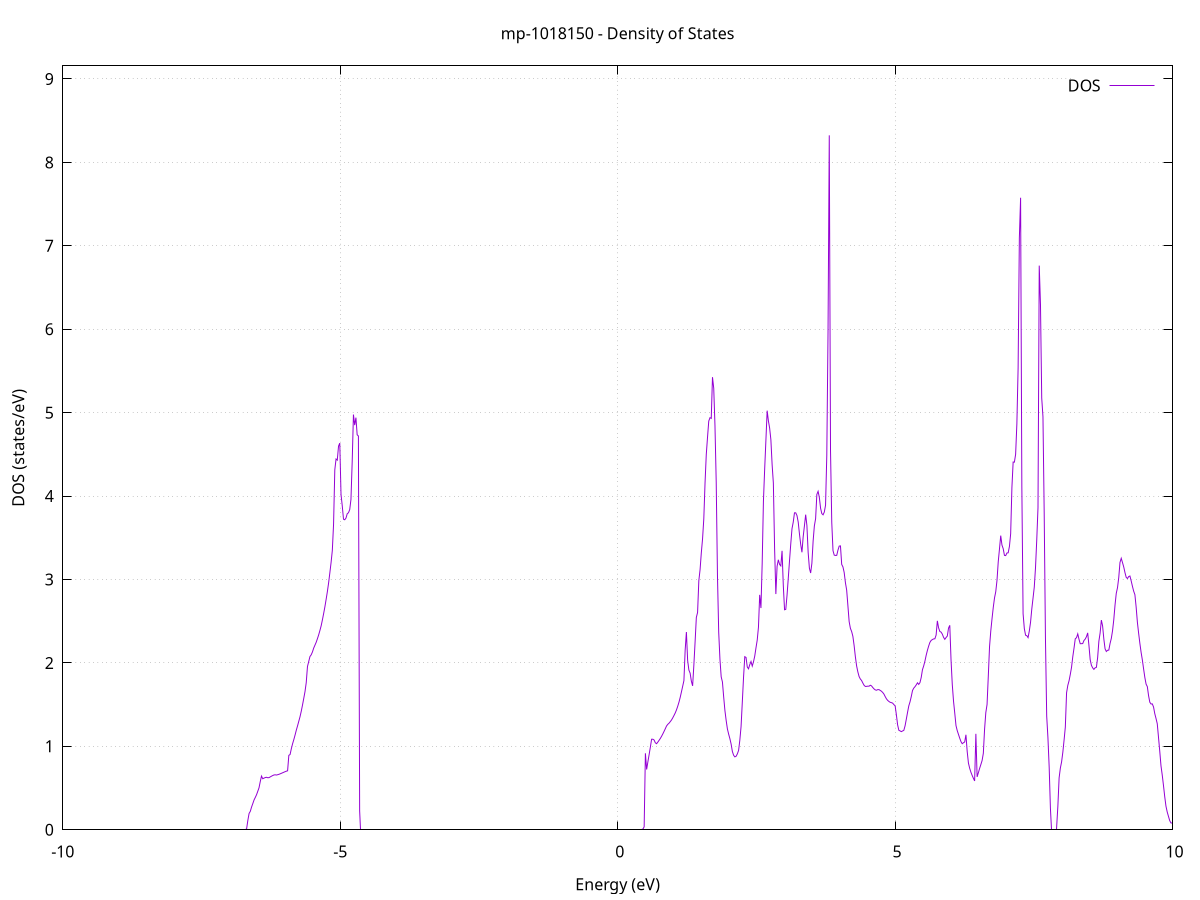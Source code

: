 set title 'mp-1018150 - Density of States'
set xlabel 'Energy (eV)'
set ylabel 'DOS (states/eV)'
set grid
set xrange [-10:10]
set yrange [0:9.157]
set xzeroaxis lt -1
set terminal png size 800,600
set output 'mp-1018150_dos_gnuplot.png'
plot '-' using 1:2 with lines title 'DOS'
-27.802300 0.000000
-27.780000 0.000000
-27.757600 0.000000
-27.735200 0.000000
-27.712800 0.000000
-27.690400 0.000000
-27.668000 0.000000
-27.645600 0.000000
-27.623200 0.000000
-27.600800 0.000000
-27.578400 0.000000
-27.556000 0.000000
-27.533600 0.000000
-27.511300 0.000000
-27.488900 0.000000
-27.466500 0.000000
-27.444100 0.000000
-27.421700 0.000000
-27.399300 0.000000
-27.376900 0.000000
-27.354500 0.000000
-27.332100 0.000000
-27.309700 0.000000
-27.287300 0.000000
-27.265000 0.000000
-27.242600 0.000000
-27.220200 0.000000
-27.197800 0.000000
-27.175400 0.000000
-27.153000 0.000000
-27.130600 0.000000
-27.108200 0.000000
-27.085800 0.000000
-27.063400 0.000000
-27.041000 0.000000
-27.018600 0.000000
-26.996300 0.000000
-26.973900 0.000000
-26.951500 0.000000
-26.929100 0.000000
-26.906700 0.000000
-26.884300 0.000000
-26.861900 0.000000
-26.839500 0.000000
-26.817100 0.000000
-26.794700 0.000000
-26.772300 0.000000
-26.750000 0.000000
-26.727600 0.000000
-26.705200 0.000000
-26.682800 0.000000
-26.660400 0.000000
-26.638000 0.000000
-26.615600 0.000000
-26.593200 0.000000
-26.570800 0.000000
-26.548400 0.000000
-26.526000 0.000000
-26.503700 0.000000
-26.481300 0.000000
-26.458900 0.000000
-26.436500 0.000000
-26.414100 0.000000
-26.391700 0.000000
-26.369300 0.000000
-26.346900 0.000000
-26.324500 0.000000
-26.302100 0.000000
-26.279700 0.000000
-26.257300 0.000000
-26.235000 0.000000
-26.212600 0.000000
-26.190200 0.000000
-26.167800 0.000000
-26.145400 0.000000
-26.123000 0.000000
-26.100600 0.000000
-26.078200 0.000000
-26.055800 0.000000
-26.033400 0.000000
-26.011000 0.000000
-25.988700 0.000000
-25.966300 0.000000
-25.943900 0.000000
-25.921500 0.000000
-25.899100 0.000000
-25.876700 0.000000
-25.854300 0.000000
-25.831900 0.000000
-25.809500 0.000000
-25.787100 0.000000
-25.764700 26.039000
-25.742300 39.160900
-25.720000 18.137100
-25.697600 24.893200
-25.675200 52.308600
-25.652800 34.049800
-25.630400 0.000000
-25.608000 0.000000
-25.585600 57.142000
-25.563200 0.000000
-25.540800 0.000000
-25.518400 0.000000
-25.496000 0.000000
-25.473700 0.000000
-25.451300 0.000000
-25.428900 0.000000
-25.406500 0.000000
-25.384100 0.000000
-25.361700 0.000000
-25.339300 0.000000
-25.316900 0.000000
-25.294500 0.000000
-25.272100 0.000000
-25.249700 0.000000
-25.227300 0.000000
-25.205000 0.000000
-25.182600 0.000000
-25.160200 0.000000
-25.137800 0.000000
-25.115400 0.000000
-25.093000 0.000000
-25.070600 0.000000
-25.048200 0.000000
-25.025800 0.000000
-25.003400 0.000000
-24.981000 0.000000
-24.958700 0.000000
-24.936300 0.000000
-24.913900 0.000000
-24.891500 0.000000
-24.869100 0.000000
-24.846700 0.000000
-24.824300 0.000000
-24.801900 0.000000
-24.779500 0.000000
-24.757100 0.000000
-24.734700 0.000000
-24.712300 0.000000
-24.690000 0.000000
-24.667600 0.000000
-24.645200 0.000000
-24.622800 0.000000
-24.600400 0.000000
-24.578000 0.000000
-24.555600 0.000000
-24.533200 0.000000
-24.510800 0.000000
-24.488400 0.000000
-24.466000 0.000000
-24.443700 0.000000
-24.421300 0.000000
-24.398900 0.000000
-24.376500 0.000000
-24.354100 0.000000
-24.331700 0.000000
-24.309300 0.000000
-24.286900 0.000000
-24.264500 0.000000
-24.242100 0.000000
-24.219700 0.000000
-24.197300 0.000000
-24.175000 0.000000
-24.152600 0.000000
-24.130200 0.000000
-24.107800 0.000000
-24.085400 0.000000
-24.063000 0.000000
-24.040600 0.000000
-24.018200 0.000000
-23.995800 0.000000
-23.973400 0.000000
-23.951000 0.000000
-23.928700 0.000000
-23.906300 0.000000
-23.883900 0.000000
-23.861500 0.000000
-23.839100 0.000000
-23.816700 0.000000
-23.794300 0.000000
-23.771900 0.000000
-23.749500 0.000000
-23.727100 0.000000
-23.704700 0.000000
-23.682300 0.000000
-23.660000 0.000000
-23.637600 0.000000
-23.615200 0.000000
-23.592800 0.000000
-23.570400 0.000000
-23.548000 0.000000
-23.525600 0.000000
-23.503200 0.000000
-23.480800 0.000000
-23.458400 0.000000
-23.436000 0.000000
-23.413700 0.000000
-23.391300 0.000000
-23.368900 0.000000
-23.346500 0.000000
-23.324100 0.000000
-23.301700 0.000000
-23.279300 0.000000
-23.256900 0.000000
-23.234500 0.000000
-23.212100 0.000000
-23.189700 0.000000
-23.167300 0.000000
-23.145000 0.000000
-23.122600 0.000000
-23.100200 0.000000
-23.077800 0.000000
-23.055400 0.000000
-23.033000 0.000000
-23.010600 0.000000
-22.988200 0.000000
-22.965800 0.000000
-22.943400 0.000000
-22.921000 0.000000
-22.898700 0.000000
-22.876300 0.000000
-22.853900 0.000000
-22.831500 0.000000
-22.809100 0.000000
-22.786700 0.000000
-22.764300 0.000000
-22.741900 0.000000
-22.719500 0.000000
-22.697100 0.000000
-22.674700 0.000000
-22.652300 0.000000
-22.630000 0.000000
-22.607600 0.000000
-22.585200 0.000000
-22.562800 0.000000
-22.540400 0.000000
-22.518000 0.000000
-22.495600 0.000000
-22.473200 0.000000
-22.450800 0.000000
-22.428400 0.000000
-22.406000 0.000000
-22.383700 0.000000
-22.361300 0.000000
-22.338900 0.000000
-22.316500 0.000000
-22.294100 0.000000
-22.271700 0.000000
-22.249300 0.000000
-22.226900 0.000000
-22.204500 0.000000
-22.182100 0.000000
-22.159700 0.000000
-22.137400 0.000000
-22.115000 0.000000
-22.092600 0.000000
-22.070200 0.000000
-22.047800 0.000000
-22.025400 0.000000
-22.003000 0.000000
-21.980600 0.000000
-21.958200 0.000000
-21.935800 0.000000
-21.913400 0.000000
-21.891000 0.000000
-21.868700 0.000000
-21.846300 0.000000
-21.823900 0.000000
-21.801500 0.000000
-21.779100 0.000000
-21.756700 0.000000
-21.734300 0.000000
-21.711900 0.000000
-21.689500 0.000000
-21.667100 0.000000
-21.644700 0.000000
-21.622400 0.000000
-21.600000 0.000000
-21.577600 0.000000
-21.555200 0.000000
-21.532800 0.000000
-21.510400 0.000000
-21.488000 0.000000
-21.465600 0.000000
-21.443200 0.000000
-21.420800 0.000000
-21.398400 0.000000
-21.376000 0.000000
-21.353700 0.000000
-21.331300 0.000000
-21.308900 0.000000
-21.286500 0.000000
-21.264100 0.000000
-21.241700 0.000000
-21.219300 0.000000
-21.196900 0.000000
-21.174500 0.000000
-21.152100 0.000000
-21.129700 0.000000
-21.107400 0.000000
-21.085000 0.000000
-21.062600 0.000000
-21.040200 0.000000
-21.017800 0.000000
-20.995400 0.000000
-20.973000 0.000000
-20.950600 0.000000
-20.928200 0.000000
-20.905800 0.000000
-20.883400 0.000000
-20.861000 0.000000
-20.838700 0.000000
-20.816300 0.000000
-20.793900 0.000000
-20.771500 0.000000
-20.749100 0.000000
-20.726700 0.000000
-20.704300 0.000000
-20.681900 0.000000
-20.659500 0.000000
-20.637100 0.000000
-20.614700 0.000000
-20.592400 0.000000
-20.570000 0.000000
-20.547600 0.000000
-20.525200 0.000000
-20.502800 0.000000
-20.480400 0.000000
-20.458000 0.000000
-20.435600 0.000000
-20.413200 0.000000
-20.390800 0.000000
-20.368400 0.000000
-20.346000 0.000000
-20.323700 0.000000
-20.301300 0.000000
-20.278900 0.000000
-20.256500 0.000000
-20.234100 0.000000
-20.211700 0.000000
-20.189300 0.000000
-20.166900 0.000000
-20.144500 0.000000
-20.122100 0.000000
-20.099700 0.000000
-20.077400 0.000000
-20.055000 0.000000
-20.032600 0.000000
-20.010200 0.000000
-19.987800 0.000000
-19.965400 0.000000
-19.943000 0.000000
-19.920600 0.000000
-19.898200 0.000000
-19.875800 0.000000
-19.853400 0.000000
-19.831000 0.000000
-19.808700 0.000000
-19.786300 0.000000
-19.763900 0.000000
-19.741500 0.000000
-19.719100 0.000000
-19.696700 0.000000
-19.674300 0.000000
-19.651900 0.000000
-19.629500 0.000000
-19.607100 0.000000
-19.584700 0.000000
-19.562400 0.000000
-19.540000 0.000000
-19.517600 0.000000
-19.495200 0.000000
-19.472800 0.000000
-19.450400 0.000000
-19.428000 0.000000
-19.405600 0.000000
-19.383200 0.000000
-19.360800 0.000000
-19.338400 0.000000
-19.316000 0.000000
-19.293700 0.000000
-19.271300 0.000000
-19.248900 0.000000
-19.226500 0.000000
-19.204100 0.000000
-19.181700 0.000000
-19.159300 0.000000
-19.136900 0.000000
-19.114500 0.000000
-19.092100 0.000000
-19.069700 0.000000
-19.047400 0.000000
-19.025000 0.000000
-19.002600 0.000000
-18.980200 0.000000
-18.957800 0.000000
-18.935400 0.000000
-18.913000 0.000000
-18.890600 0.000000
-18.868200 0.000000
-18.845800 0.000000
-18.823400 0.000000
-18.801000 0.000000
-18.778700 0.000000
-18.756300 0.000000
-18.733900 0.000000
-18.711500 0.000000
-18.689100 0.000000
-18.666700 0.000000
-18.644300 0.000000
-18.621900 0.000000
-18.599500 0.000000
-18.577100 0.000000
-18.554700 0.000000
-18.532400 0.000000
-18.510000 0.000000
-18.487600 0.000000
-18.465200 0.000000
-18.442800 0.000000
-18.420400 0.000000
-18.398000 0.000000
-18.375600 0.000000
-18.353200 0.000000
-18.330800 0.000000
-18.308400 0.000000
-18.286100 0.000000
-18.263700 0.000000
-18.241300 0.000000
-18.218900 0.000000
-18.196500 0.000000
-18.174100 0.000000
-18.151700 0.000000
-18.129300 0.000000
-18.106900 0.000000
-18.084500 0.000000
-18.062100 0.000000
-18.039700 0.000000
-18.017400 0.000000
-17.995000 0.000000
-17.972600 0.000000
-17.950200 0.000000
-17.927800 0.000000
-17.905400 0.000000
-17.883000 0.000000
-17.860600 0.000000
-17.838200 0.000000
-17.815800 0.000000
-17.793400 0.000000
-17.771100 0.000000
-17.748700 0.000000
-17.726300 0.000000
-17.703900 0.000000
-17.681500 0.000000
-17.659100 0.000000
-17.636700 0.000000
-17.614300 0.000000
-17.591900 0.000000
-17.569500 0.000000
-17.547100 0.000000
-17.524700 0.000000
-17.502400 0.000000
-17.480000 0.000000
-17.457600 0.000000
-17.435200 0.000000
-17.412800 0.000000
-17.390400 0.000000
-17.368000 0.000000
-17.345600 0.000000
-17.323200 0.000000
-17.300800 0.000000
-17.278400 0.000000
-17.256100 0.000000
-17.233700 0.000000
-17.211300 0.000000
-17.188900 0.000000
-17.166500 0.000000
-17.144100 0.000000
-17.121700 0.000000
-17.099300 0.000000
-17.076900 0.000000
-17.054500 0.000000
-17.032100 0.000000
-17.009700 0.000000
-16.987400 0.000000
-16.965000 0.000000
-16.942600 0.000000
-16.920200 0.000000
-16.897800 0.000000
-16.875400 0.000000
-16.853000 0.000000
-16.830600 0.000000
-16.808200 0.000000
-16.785800 0.000000
-16.763400 0.000000
-16.741100 0.000000
-16.718700 0.000000
-16.696300 0.000000
-16.673900 0.000000
-16.651500 0.000000
-16.629100 0.000000
-16.606700 0.000000
-16.584300 0.000000
-16.561900 0.000000
-16.539500 0.000000
-16.517100 0.000000
-16.494700 0.000000
-16.472400 0.000000
-16.450000 0.000000
-16.427600 0.000000
-16.405200 0.000000
-16.382800 0.000000
-16.360400 0.000000
-16.338000 0.000000
-16.315600 0.000000
-16.293200 0.000000
-16.270800 0.000000
-16.248400 0.000000
-16.226100 0.000000
-16.203700 0.000000
-16.181300 0.000000
-16.158900 0.000000
-16.136500 0.000000
-16.114100 0.000000
-16.091700 0.000000
-16.069300 0.000000
-16.046900 0.000000
-16.024500 0.000000
-16.002100 0.000000
-15.979700 0.000000
-15.957400 0.000000
-15.935000 0.000000
-15.912600 0.000000
-15.890200 0.000000
-15.867800 0.000000
-15.845400 0.000000
-15.823000 0.000000
-15.800600 0.000000
-15.778200 0.000000
-15.755800 0.000000
-15.733400 0.000000
-15.711100 0.000000
-15.688700 0.000000
-15.666300 0.000000
-15.643900 0.000000
-15.621500 0.000000
-15.599100 0.000000
-15.576700 0.000000
-15.554300 0.000000
-15.531900 0.000000
-15.509500 0.000000
-15.487100 0.000000
-15.464700 0.000000
-15.442400 0.000000
-15.420000 0.000000
-15.397600 0.000000
-15.375200 0.000000
-15.352800 0.000000
-15.330400 0.000000
-15.308000 0.000000
-15.285600 0.000000
-15.263200 0.000000
-15.240800 0.000000
-15.218400 0.000000
-15.196100 0.000000
-15.173700 0.000000
-15.151300 0.000000
-15.128900 0.000000
-15.106500 0.000000
-15.084100 0.000000
-15.061700 0.000000
-15.039300 0.000000
-15.016900 0.000000
-14.994500 0.000000
-14.972100 0.000000
-14.949700 0.000000
-14.927400 0.000000
-14.905000 0.000000
-14.882600 0.000000
-14.860200 0.000000
-14.837800 0.000000
-14.815400 0.000000
-14.793000 0.000000
-14.770600 0.000000
-14.748200 0.000000
-14.725800 0.000000
-14.703400 0.000000
-14.681100 0.000000
-14.658700 0.000000
-14.636300 0.000000
-14.613900 0.000000
-14.591500 0.000000
-14.569100 0.000000
-14.546700 0.000000
-14.524300 0.000000
-14.501900 0.000000
-14.479500 0.000000
-14.457100 0.000000
-14.434700 0.000000
-14.412400 0.000000
-14.390000 0.000000
-14.367600 0.000000
-14.345200 0.000000
-14.322800 0.000000
-14.300400 0.000000
-14.278000 0.000000
-14.255600 0.000000
-14.233200 0.000000
-14.210800 0.000000
-14.188400 0.000000
-14.166100 0.000000
-14.143700 0.000000
-14.121300 0.000000
-14.098900 0.000000
-14.076500 0.000000
-14.054100 0.000000
-14.031700 0.000000
-14.009300 0.000000
-13.986900 0.000000
-13.964500 0.000000
-13.942100 0.000000
-13.919800 0.000000
-13.897400 0.000000
-13.875000 0.000000
-13.852600 0.000000
-13.830200 0.000000
-13.807800 0.000000
-13.785400 0.000000
-13.763000 0.000000
-13.740600 0.000000
-13.718200 0.000000
-13.695800 0.000000
-13.673400 0.000000
-13.651100 0.000000
-13.628700 0.000000
-13.606300 0.000000
-13.583900 0.000000
-13.561500 0.000000
-13.539100 0.000000
-13.516700 0.000000
-13.494300 0.000000
-13.471900 0.000000
-13.449500 0.000000
-13.427100 0.000000
-13.404800 0.000000
-13.382400 0.000000
-13.360000 0.000000
-13.337600 0.000000
-13.315200 0.000000
-13.292800 0.000000
-13.270400 0.000000
-13.248000 0.000000
-13.225600 0.000000
-13.203200 0.000000
-13.180800 0.000000
-13.158400 0.000000
-13.136100 0.000000
-13.113700 0.000000
-13.091300 0.000000
-13.068900 0.000000
-13.046500 0.000000
-13.024100 0.000000
-13.001700 0.000000
-12.979300 0.000000
-12.956900 0.000000
-12.934500 0.000000
-12.912100 0.000000
-12.889800 0.000000
-12.867400 0.000000
-12.845000 0.000000
-12.822600 0.000000
-12.800200 0.000000
-12.777800 0.000000
-12.755400 0.000000
-12.733000 0.000000
-12.710600 0.000000
-12.688200 0.000000
-12.665800 0.000000
-12.643400 0.000000
-12.621100 0.000000
-12.598700 0.000000
-12.576300 0.000000
-12.553900 0.000000
-12.531500 0.000000
-12.509100 0.000000
-12.486700 0.000000
-12.464300 0.000000
-12.441900 0.000000
-12.419500 0.000000
-12.397100 0.000000
-12.374800 0.000000
-12.352400 0.000000
-12.330000 0.000000
-12.307600 0.000000
-12.285200 0.000000
-12.262800 0.000000
-12.240400 0.000000
-12.218000 0.000000
-12.195600 0.000000
-12.173200 0.000000
-12.150800 0.000000
-12.128400 0.000000
-12.106100 0.000000
-12.083700 0.000000
-12.061300 0.000000
-12.038900 0.000000
-12.016500 0.000000
-11.994100 0.000000
-11.971700 0.000000
-11.949300 0.000000
-11.926900 0.000000
-11.904500 0.000000
-11.882100 0.000000
-11.859800 0.000000
-11.837400 0.000000
-11.815000 0.000000
-11.792600 0.000000
-11.770200 0.000000
-11.747800 0.000000
-11.725400 0.000000
-11.703000 0.000000
-11.680600 0.000000
-11.658200 0.000000
-11.635800 0.000000
-11.613400 0.000000
-11.591100 0.000000
-11.568700 0.000000
-11.546300 0.000000
-11.523900 0.000000
-11.501500 0.000000
-11.479100 0.000000
-11.456700 0.000000
-11.434300 0.000000
-11.411900 0.000000
-11.389500 0.000000
-11.367100 0.000000
-11.344800 0.000000
-11.322400 0.000000
-11.300000 0.000000
-11.277600 0.000000
-11.255200 0.000000
-11.232800 0.000000
-11.210400 0.000000
-11.188000 0.000000
-11.165600 0.000000
-11.143200 0.000000
-11.120800 0.000000
-11.098400 0.000000
-11.076100 0.000000
-11.053700 0.000000
-11.031300 0.000000
-11.008900 0.000000
-10.986500 0.000000
-10.964100 0.000000
-10.941700 0.000000
-10.919300 0.000000
-10.896900 0.000000
-10.874500 0.000000
-10.852100 0.000000
-10.829800 0.000000
-10.807400 0.000000
-10.785000 0.000000
-10.762600 0.000000
-10.740200 0.000000
-10.717800 0.000000
-10.695400 0.000000
-10.673000 0.000000
-10.650600 0.000000
-10.628200 0.000000
-10.605800 0.000000
-10.583400 0.000000
-10.561100 0.000000
-10.538700 0.000000
-10.516300 0.000000
-10.493900 0.000000
-10.471500 0.000000
-10.449100 0.000000
-10.426700 0.000000
-10.404300 0.000000
-10.381900 0.000000
-10.359500 0.000000
-10.337100 0.000000
-10.314800 0.000000
-10.292400 0.000000
-10.270000 0.000000
-10.247600 0.000000
-10.225200 0.000000
-10.202800 0.000000
-10.180400 0.000000
-10.158000 0.000000
-10.135600 0.000000
-10.113200 0.000000
-10.090800 0.000000
-10.068500 0.000000
-10.046100 0.000000
-10.023700 0.000000
-10.001300 0.000000
-9.978900 0.000000
-9.956500 0.000000
-9.934100 0.000000
-9.911700 0.000000
-9.889300 0.000000
-9.866900 0.000000
-9.844500 0.000000
-9.822100 0.000000
-9.799800 0.000000
-9.777400 0.000000
-9.755000 0.000000
-9.732600 0.000000
-9.710200 0.000000
-9.687800 0.000000
-9.665400 0.000000
-9.643000 0.000000
-9.620600 0.000000
-9.598200 0.000000
-9.575800 0.000000
-9.553500 0.000000
-9.531100 0.000000
-9.508700 0.000000
-9.486300 0.000000
-9.463900 0.000000
-9.441500 0.000000
-9.419100 0.000000
-9.396700 0.000000
-9.374300 0.000000
-9.351900 0.000000
-9.329500 0.000000
-9.307100 0.000000
-9.284800 0.000000
-9.262400 0.000000
-9.240000 0.000000
-9.217600 0.000000
-9.195200 0.000000
-9.172800 0.000000
-9.150400 0.000000
-9.128000 0.000000
-9.105600 0.000000
-9.083200 0.000000
-9.060800 0.000000
-9.038500 0.000000
-9.016100 0.000000
-8.993700 0.000000
-8.971300 0.000000
-8.948900 0.000000
-8.926500 0.000000
-8.904100 0.000000
-8.881700 0.000000
-8.859300 0.000000
-8.836900 0.000000
-8.814500 0.000000
-8.792100 0.000000
-8.769800 0.000000
-8.747400 0.000000
-8.725000 0.000000
-8.702600 0.000000
-8.680200 0.000000
-8.657800 0.000000
-8.635400 0.000000
-8.613000 0.000000
-8.590600 0.000000
-8.568200 0.000000
-8.545800 0.000000
-8.523500 0.000000
-8.501100 0.000000
-8.478700 0.000000
-8.456300 0.000000
-8.433900 0.000000
-8.411500 0.000000
-8.389100 0.000000
-8.366700 0.000000
-8.344300 0.000000
-8.321900 0.000000
-8.299500 0.000000
-8.277100 0.000000
-8.254800 0.000000
-8.232400 0.000000
-8.210000 0.000000
-8.187600 0.000000
-8.165200 0.000000
-8.142800 0.000000
-8.120400 0.000000
-8.098000 0.000000
-8.075600 0.000000
-8.053200 0.000000
-8.030800 0.000000
-8.008500 0.000000
-7.986100 0.000000
-7.963700 0.000000
-7.941300 0.000000
-7.918900 0.000000
-7.896500 0.000000
-7.874100 0.000000
-7.851700 0.000000
-7.829300 0.000000
-7.806900 0.000000
-7.784500 0.000000
-7.762100 0.000000
-7.739800 0.000000
-7.717400 0.000000
-7.695000 0.000000
-7.672600 0.000000
-7.650200 0.000000
-7.627800 0.000000
-7.605400 0.000000
-7.583000 0.000000
-7.560600 0.000000
-7.538200 0.000000
-7.515800 0.000000
-7.493500 0.000000
-7.471100 0.000000
-7.448700 0.000000
-7.426300 0.000000
-7.403900 0.000000
-7.381500 0.000000
-7.359100 0.000000
-7.336700 0.000000
-7.314300 0.000000
-7.291900 0.000000
-7.269500 0.000000
-7.247100 0.000000
-7.224800 0.000000
-7.202400 0.000000
-7.180000 0.000000
-7.157600 0.000000
-7.135200 0.000000
-7.112800 0.000000
-7.090400 0.000000
-7.068000 0.000000
-7.045600 0.000000
-7.023200 0.000000
-7.000800 0.000000
-6.978500 0.000000
-6.956100 0.000000
-6.933700 0.000000
-6.911300 0.000000
-6.888900 0.000000
-6.866500 0.000000
-6.844100 0.000000
-6.821700 0.000000
-6.799300 0.000000
-6.776900 0.000000
-6.754500 0.000000
-6.732100 0.000000
-6.709800 0.000000
-6.687400 0.010400
-6.665000 0.111600
-6.642600 0.195200
-6.620200 0.221500
-6.597800 0.272300
-6.575400 0.313900
-6.553000 0.357400
-6.530600 0.387600
-6.508200 0.419800
-6.485800 0.461200
-6.463500 0.503100
-6.441100 0.577400
-6.418700 0.643500
-6.396300 0.612000
-6.373900 0.619100
-6.351500 0.625900
-6.329100 0.629200
-6.306700 0.623900
-6.284300 0.625000
-6.261900 0.633600
-6.239500 0.642100
-6.217100 0.649900
-6.194800 0.656700
-6.172400 0.659000
-6.150000 0.656200
-6.127600 0.660100
-6.105200 0.664700
-6.082800 0.670400
-6.060400 0.676900
-6.038000 0.683300
-6.015600 0.689900
-5.993200 0.696400
-5.970800 0.702300
-5.948500 0.706900
-5.926100 0.892300
-5.903700 0.901900
-5.881300 0.970800
-5.858900 1.030100
-5.836500 1.080500
-5.814100 1.134900
-5.791700 1.193100
-5.769300 1.245200
-5.746900 1.300000
-5.724500 1.355000
-5.702200 1.420700
-5.679800 1.494800
-5.657400 1.574100
-5.635000 1.655300
-5.612600 1.763200
-5.590200 1.956900
-5.567800 2.016600
-5.545400 2.076600
-5.523000 2.097100
-5.500600 2.131500
-5.478200 2.177700
-5.455800 2.212500
-5.433500 2.246800
-5.411100 2.289800
-5.388700 2.335700
-5.366300 2.387900
-5.343900 2.444000
-5.321500 2.514800
-5.299100 2.590500
-5.276700 2.670900
-5.254300 2.760200
-5.231900 2.853600
-5.209500 2.957700
-5.187200 3.078500
-5.164800 3.203400
-5.142400 3.347600
-5.120000 3.661700
-5.097600 4.314100
-5.075200 4.444700
-5.052800 4.431300
-5.030400 4.599000
-5.008000 4.635200
-4.985600 4.019300
-4.963200 3.881800
-4.940800 3.722700
-4.918500 3.716100
-4.896100 3.736500
-4.873700 3.788300
-4.851300 3.800400
-4.828900 3.837900
-4.806500 3.958800
-4.784100 4.412000
-4.761700 4.977400
-4.739300 4.850500
-4.716900 4.940400
-4.694500 4.734900
-4.672200 4.720100
-4.649800 0.226500
-4.627400 0.000000
-4.605000 0.000000
-4.582600 0.000000
-4.560200 0.000000
-4.537800 0.000000
-4.515400 0.000000
-4.493000 0.000000
-4.470600 0.000000
-4.448200 0.000000
-4.425800 0.000000
-4.403500 0.000000
-4.381100 0.000000
-4.358700 0.000000
-4.336300 0.000000
-4.313900 0.000000
-4.291500 0.000000
-4.269100 0.000000
-4.246700 0.000000
-4.224300 0.000000
-4.201900 0.000000
-4.179500 0.000000
-4.157200 0.000000
-4.134800 0.000000
-4.112400 0.000000
-4.090000 0.000000
-4.067600 0.000000
-4.045200 0.000000
-4.022800 0.000000
-4.000400 0.000000
-3.978000 0.000000
-3.955600 0.000000
-3.933200 0.000000
-3.910800 0.000000
-3.888500 0.000000
-3.866100 0.000000
-3.843700 0.000000
-3.821300 0.000000
-3.798900 0.000000
-3.776500 0.000000
-3.754100 0.000000
-3.731700 0.000000
-3.709300 0.000000
-3.686900 0.000000
-3.664500 0.000000
-3.642200 0.000000
-3.619800 0.000000
-3.597400 0.000000
-3.575000 0.000000
-3.552600 0.000000
-3.530200 0.000000
-3.507800 0.000000
-3.485400 0.000000
-3.463000 0.000000
-3.440600 0.000000
-3.418200 0.000000
-3.395800 0.000000
-3.373500 0.000000
-3.351100 0.000000
-3.328700 0.000000
-3.306300 0.000000
-3.283900 0.000000
-3.261500 0.000000
-3.239100 0.000000
-3.216700 0.000000
-3.194300 0.000000
-3.171900 0.000000
-3.149500 0.000000
-3.127200 0.000000
-3.104800 0.000000
-3.082400 0.000000
-3.060000 0.000000
-3.037600 0.000000
-3.015200 0.000000
-2.992800 0.000000
-2.970400 0.000000
-2.948000 0.000000
-2.925600 0.000000
-2.903200 0.000000
-2.880800 0.000000
-2.858500 0.000000
-2.836100 0.000000
-2.813700 0.000000
-2.791300 0.000000
-2.768900 0.000000
-2.746500 0.000000
-2.724100 0.000000
-2.701700 0.000000
-2.679300 0.000000
-2.656900 0.000000
-2.634500 0.000000
-2.612200 0.000000
-2.589800 0.000000
-2.567400 0.000000
-2.545000 0.000000
-2.522600 0.000000
-2.500200 0.000000
-2.477800 0.000000
-2.455400 0.000000
-2.433000 0.000000
-2.410600 0.000000
-2.388200 0.000000
-2.365800 0.000000
-2.343500 0.000000
-2.321100 0.000000
-2.298700 0.000000
-2.276300 0.000000
-2.253900 0.000000
-2.231500 0.000000
-2.209100 0.000000
-2.186700 0.000000
-2.164300 0.000000
-2.141900 0.000000
-2.119500 0.000000
-2.097200 0.000000
-2.074800 0.000000
-2.052400 0.000000
-2.030000 0.000000
-2.007600 0.000000
-1.985200 0.000000
-1.962800 0.000000
-1.940400 0.000000
-1.918000 0.000000
-1.895600 0.000000
-1.873200 0.000000
-1.850900 0.000000
-1.828500 0.000000
-1.806100 0.000000
-1.783700 0.000000
-1.761300 0.000000
-1.738900 0.000000
-1.716500 0.000000
-1.694100 0.000000
-1.671700 0.000000
-1.649300 0.000000
-1.626900 0.000000
-1.604500 0.000000
-1.582200 0.000000
-1.559800 0.000000
-1.537400 0.000000
-1.515000 0.000000
-1.492600 0.000000
-1.470200 0.000000
-1.447800 0.000000
-1.425400 0.000000
-1.403000 0.000000
-1.380600 0.000000
-1.358200 0.000000
-1.335900 0.000000
-1.313500 0.000000
-1.291100 0.000000
-1.268700 0.000000
-1.246300 0.000000
-1.223900 0.000000
-1.201500 0.000000
-1.179100 0.000000
-1.156700 0.000000
-1.134300 0.000000
-1.111900 0.000000
-1.089500 0.000000
-1.067200 0.000000
-1.044800 0.000000
-1.022400 0.000000
-1.000000 0.000000
-0.977600 0.000000
-0.955200 0.000000
-0.932800 0.000000
-0.910400 0.000000
-0.888000 0.000000
-0.865600 0.000000
-0.843200 0.000000
-0.820900 0.000000
-0.798500 0.000000
-0.776100 0.000000
-0.753700 0.000000
-0.731300 0.000000
-0.708900 0.000000
-0.686500 0.000000
-0.664100 0.000000
-0.641700 0.000000
-0.619300 0.000000
-0.596900 0.000000
-0.574500 0.000000
-0.552200 0.000000
-0.529800 0.000000
-0.507400 0.000000
-0.485000 0.000000
-0.462600 0.000000
-0.440200 0.000000
-0.417800 0.000000
-0.395400 0.000000
-0.373000 0.000000
-0.350600 0.000000
-0.328200 0.000000
-0.305900 0.000000
-0.283500 0.000000
-0.261100 0.000000
-0.238700 0.000000
-0.216300 0.000000
-0.193900 0.000000
-0.171500 0.000000
-0.149100 0.000000
-0.126700 0.000000
-0.104300 0.000000
-0.081900 0.000000
-0.059500 0.000000
-0.037200 0.000000
-0.014800 0.000000
0.007600 0.000000
0.030000 0.000000
0.052400 0.000000
0.074800 0.000000
0.097200 0.000000
0.119600 0.000000
0.142000 0.000000
0.164400 0.000000
0.186800 0.000000
0.209100 0.000000
0.231500 0.000000
0.253900 0.000000
0.276300 0.000000
0.298700 0.000000
0.321100 0.000000
0.343500 0.000000
0.365900 0.000000
0.388300 0.000000
0.410700 0.000000
0.433100 0.000000
0.455500 0.008500
0.477800 0.035100
0.500200 0.917000
0.522600 0.723000
0.545000 0.814400
0.567400 0.901500
0.589800 0.991900
0.612200 1.085500
0.634600 1.085400
0.657000 1.075800
0.679400 1.042500
0.701800 1.031800
0.724100 1.051000
0.746500 1.072000
0.768900 1.094500
0.791300 1.120200
0.813700 1.148400
0.836100 1.179000
0.858500 1.210900
0.880900 1.243700
0.903300 1.263600
0.925700 1.277300
0.948100 1.296000
0.970500 1.315600
0.992800 1.341300
1.015200 1.369800
1.037600 1.400000
1.060000 1.436100
1.082400 1.479700
1.104800 1.528600
1.127200 1.586400
1.149600 1.652500
1.172000 1.720100
1.194400 1.788000
1.216800 2.152900
1.239100 2.370500
1.261500 2.029800
1.283900 1.914600
1.306300 1.877100
1.328700 1.780800
1.351100 1.724900
1.373500 1.972800
1.395900 2.252700
1.418300 2.545400
1.440700 2.605000
1.463100 2.985800
1.485500 3.117600
1.507800 3.319000
1.530200 3.486700
1.552600 3.725400
1.575000 4.155600
1.597400 4.498800
1.619800 4.704900
1.642200 4.899500
1.664600 4.939700
1.687000 4.931600
1.709400 5.425500
1.731800 5.292600
1.754100 4.845500
1.776500 4.170200
1.798900 3.053400
1.821300 2.369000
1.843700 2.044600
1.866100 1.833700
1.888500 1.771700
1.910900 1.592400
1.933300 1.430000
1.955700 1.310900
1.978100 1.209100
2.000500 1.146800
2.022800 1.092200
2.045200 1.027400
2.067600 0.938800
2.090000 0.893600
2.112400 0.873900
2.134800 0.880900
2.157200 0.909600
2.179600 0.951000
2.202000 1.072500
2.224400 1.237600
2.246800 1.529500
2.269100 1.829200
2.291500 2.075000
2.313900 2.065900
2.336300 1.951600
2.358700 1.929500
2.381100 1.979500
2.403500 2.017400
2.425900 1.962200
2.448300 2.013000
2.470700 2.081400
2.493100 2.180600
2.515400 2.273300
2.537800 2.428400
2.560200 2.815900
2.582600 2.657900
2.605000 3.192800
2.627400 3.939500
2.649800 4.322500
2.672200 4.671500
2.694600 5.024000
2.717000 4.901700
2.739400 4.814800
2.761800 4.675600
2.784100 4.376300
2.806500 4.156100
2.828900 3.367600
2.851300 2.825600
2.873700 3.159200
2.896100 3.236400
2.918500 3.181000
2.940900 3.163100
2.963300 3.343600
2.985700 2.927500
3.008100 2.637500
3.030400 2.642600
3.052800 2.810500
3.075200 3.014500
3.097600 3.225500
3.120000 3.426700
3.142400 3.609400
3.164800 3.687800
3.187200 3.799500
3.209600 3.799300
3.232000 3.766900
3.254400 3.687800
3.276800 3.546300
3.299100 3.421400
3.321500 3.326300
3.343900 3.512200
3.366300 3.643000
3.388700 3.777500
3.411100 3.646200
3.433500 3.324800
3.455900 3.135100
3.478300 3.077800
3.500700 3.194200
3.523100 3.461400
3.545400 3.642400
3.567800 3.729500
3.590200 4.019800
3.612600 4.057200
3.635000 3.984200
3.657400 3.855000
3.679800 3.790000
3.702200 3.775400
3.724600 3.808600
3.747000 3.890400
3.769400 4.485800
3.791800 5.966700
3.814100 8.324200
3.836500 4.547400
3.858900 3.685000
3.881300 3.346300
3.903700 3.292000
3.926100 3.288600
3.948500 3.289400
3.970900 3.352700
3.993300 3.400600
4.015700 3.402900
4.038100 3.181100
4.060400 3.151700
4.082800 3.083900
4.105200 2.961900
4.127600 2.873000
4.150000 2.685100
4.172400 2.495400
4.194800 2.414900
4.217200 2.376800
4.239600 2.318700
4.262000 2.208200
4.284400 2.074600
4.306800 1.964800
4.329100 1.892700
4.351500 1.837100
4.373900 1.807600
4.396300 1.789700
4.418700 1.759500
4.441100 1.732400
4.463500 1.718600
4.485900 1.718700
4.508300 1.721800
4.530700 1.721000
4.553100 1.732700
4.575400 1.725100
4.597800 1.705700
4.620200 1.689100
4.642600 1.676900
4.665000 1.672700
4.687400 1.679900
4.709800 1.679800
4.732200 1.670800
4.754600 1.660700
4.777000 1.646000
4.799400 1.626500
4.821800 1.596700
4.844100 1.570000
4.866500 1.551200
4.888900 1.538200
4.911300 1.528200
4.933700 1.524200
4.956100 1.518100
4.978500 1.500400
5.000900 1.486100
5.023300 1.380200
5.045700 1.258100
5.068100 1.192800
5.090400 1.184900
5.112800 1.176400
5.135200 1.184400
5.157600 1.191700
5.180000 1.245500
5.202400 1.325000
5.224800 1.407100
5.247200 1.484900
5.269600 1.534000
5.292000 1.596900
5.314400 1.669600
5.336800 1.698000
5.359100 1.715300
5.381500 1.736800
5.403900 1.761700
5.426300 1.742600
5.448700 1.764300
5.471100 1.825600
5.493500 1.918400
5.515900 1.964600
5.538300 2.022100
5.560700 2.092000
5.583100 2.151600
5.605400 2.202100
5.627800 2.246300
5.650200 2.269600
5.672600 2.280300
5.695000 2.287900
5.717400 2.289600
5.739800 2.334400
5.762200 2.504400
5.784600 2.420100
5.807000 2.377100
5.829400 2.369300
5.851800 2.344800
5.874100 2.306500
5.896500 2.282800
5.918900 2.304100
5.941300 2.322300
5.963700 2.418000
5.986100 2.450900
6.008500 2.039100
6.030900 1.742600
6.053300 1.542600
6.075700 1.398400
6.098100 1.248700
6.120400 1.188600
6.142800 1.143100
6.165200 1.098100
6.187600 1.056700
6.210000 1.031800
6.232400 1.043000
6.254800 1.052600
6.277200 1.138900
6.299600 0.940100
6.322000 0.800300
6.344400 0.737600
6.366700 0.690200
6.389100 0.652000
6.411500 0.617100
6.433900 0.585500
6.456300 1.150500
6.478700 0.634000
6.501100 0.683300
6.523500 0.735100
6.545900 0.781500
6.568300 0.829600
6.590700 0.916600
6.613100 1.204600
6.635400 1.404300
6.657800 1.501600
6.680200 1.841000
6.702600 2.195300
6.725000 2.383500
6.747400 2.530100
6.769800 2.665400
6.792200 2.779000
6.814600 2.853500
6.837000 2.989900
6.859400 3.212600
6.881700 3.367200
6.904100 3.526100
6.926500 3.412800
6.948900 3.369800
6.971300 3.289200
6.993700 3.286600
7.016100 3.317700
7.038500 3.320100
7.060900 3.396400
7.083300 3.548100
7.105700 4.102500
7.128100 4.408500
7.150400 4.406600
7.172800 4.501000
7.195200 4.867200
7.217600 5.536000
7.240000 7.094000
7.262400 7.576300
7.284800 4.107300
7.307200 2.590100
7.329600 2.411200
7.352000 2.332500
7.374400 2.326300
7.396700 2.303400
7.419100 2.382100
7.441500 2.486600
7.463900 2.645800
7.486300 2.775100
7.508700 2.907600
7.531100 3.142000
7.553500 3.475100
7.575900 3.861500
7.598300 6.762900
7.620700 6.294600
7.643100 5.175000
7.665400 4.951000
7.687800 3.793200
7.710200 2.298000
7.732600 1.363100
7.755000 1.102800
7.777400 0.750800
7.799800 0.257500
7.822200 0.000000
7.844600 0.000000
7.867000 0.000000
7.889400 0.000000
7.911700 0.000000
7.934100 0.284700
7.956500 0.621800
7.978900 0.739600
8.001300 0.814300
8.023700 0.930200
8.046100 1.075400
8.068500 1.231000
8.090900 1.642800
8.113300 1.731100
8.135700 1.786300
8.158100 1.862200
8.180400 1.948400
8.202800 2.073700
8.225200 2.177700
8.247600 2.289500
8.270000 2.302400
8.292400 2.348300
8.314800 2.283800
8.337200 2.230200
8.359600 2.231000
8.382000 2.232000
8.404400 2.269000
8.426700 2.285600
8.449100 2.314300
8.471500 2.360200
8.493900 2.211500
8.516300 2.040300
8.538700 1.971200
8.561100 1.940900
8.583500 1.922800
8.605900 1.941400
8.628300 1.947300
8.650700 2.062200
8.673100 2.260100
8.695400 2.358200
8.717800 2.513600
8.740200 2.444000
8.762600 2.286000
8.785000 2.168600
8.807400 2.137200
8.829800 2.151700
8.852200 2.153800
8.874600 2.232700
8.897000 2.293300
8.919400 2.386300
8.941700 2.517400
8.964100 2.693100
8.986500 2.834100
9.008900 2.902300
9.031300 3.023600
9.053700 3.204500
9.076100 3.254400
9.098500 3.203600
9.120900 3.151100
9.143300 3.083200
9.165700 3.025700
9.188100 3.011800
9.210400 3.035400
9.232800 3.042100
9.255200 2.983800
9.277600 2.919900
9.300000 2.860700
9.322400 2.818200
9.344800 2.670000
9.367200 2.487400
9.389600 2.356200
9.412000 2.234200
9.434400 2.126200
9.456700 2.035600
9.479100 1.928700
9.501500 1.825900
9.523900 1.746100
9.546300 1.716000
9.568700 1.607800
9.591100 1.529100
9.613500 1.507500
9.635900 1.509100
9.658300 1.472000
9.680700 1.391900
9.703100 1.334100
9.725400 1.271000
9.747800 1.107800
9.770200 0.942700
9.792600 0.766500
9.815000 0.656500
9.837400 0.530900
9.859800 0.397500
9.882200 0.283000
9.904600 0.213500
9.927000 0.161600
9.949400 0.110400
9.971700 0.082000
9.994100 0.080700
10.016500 0.085300
10.038900 0.090800
10.061300 0.099300
10.083700 0.133900
10.106100 0.188100
10.128500 0.259800
10.150900 0.349000
10.173300 0.396300
10.195700 0.425500
10.218100 0.461800
10.240400 0.499200
10.262800 0.533300
10.285200 0.563900
10.307600 0.604900
10.330000 0.651500
10.352400 0.696200
10.374800 0.721900
10.397200 0.750200
10.419600 0.779900
10.442000 0.810600
10.464400 0.846200
10.486700 0.874200
10.509100 0.905400
10.531500 0.941500
10.553900 0.981300
10.576300 1.026700
10.598700 1.070700
10.621100 1.112500
10.643500 1.149500
10.665900 1.176700
10.688300 1.215800
10.710700 1.262700
10.733000 1.305800
10.755400 1.338100
10.777800 1.356900
10.800200 1.375300
10.822600 1.395600
10.845000 1.410300
10.867400 1.423200
10.889800 1.435300
10.912200 1.446200
10.934600 1.455700
10.957000 1.466600
10.979400 1.487200
11.001700 1.511100
11.024100 1.530600
11.046500 1.546200
11.068900 1.563300
11.091300 1.584600
11.113700 1.602200
11.136100 1.615400
11.158500 1.624600
11.180900 1.636100
11.203300 1.647100
11.225700 1.658100
11.248000 1.666900
11.270400 1.678300
11.292800 1.674200
11.315200 1.670400
11.337600 1.655400
11.360000 1.648400
11.382400 1.608600
11.404800 1.588100
11.427200 1.539000
11.449600 1.552500
11.472000 1.586700
11.494400 1.612200
11.516700 1.639500
11.539100 1.674900
11.561500 1.727300
11.583900 1.767300
11.606300 1.981400
11.628700 2.065600
11.651100 2.141000
11.673500 2.217800
11.695900 2.185200
11.718300 2.148100
11.740700 2.117200
11.763000 2.091300
11.785400 2.090700
11.807800 2.101900
11.830200 2.110600
11.852600 2.121700
11.875000 2.119500
11.897400 2.150400
11.919800 2.223500
11.942200 2.248600
11.964600 2.248300
11.987000 2.278500
12.009400 2.286600
12.031700 2.294100
12.054100 2.308000
12.076500 2.340000
12.098900 2.381300
12.121300 2.442400
12.143700 2.508000
12.166100 2.612900
12.188500 2.764900
12.210900 2.820500
12.233300 2.868900
12.255700 2.879300
12.278000 2.877900
12.300400 2.863100
12.322800 2.814700
12.345200 2.814500
12.367600 2.727100
12.390000 2.699200
12.412400 2.704600
12.434800 2.684100
12.457200 2.616500
12.479600 2.494200
12.502000 2.364700
12.524400 2.257300
12.546700 2.160400
12.569100 2.060100
12.591500 2.003100
12.613900 1.956200
12.636300 1.919600
12.658700 1.890600
12.681100 1.873400
12.703500 1.874900
12.725900 1.940100
12.748300 1.985000
12.770700 2.017500
12.793000 2.043200
12.815400 2.070100
12.837800 2.137400
12.860200 2.204300
12.882600 2.247600
12.905000 2.261400
12.927400 2.255900
12.949800 2.220500
12.972200 2.178500
12.994600 2.149900
13.017000 2.127000
13.039400 2.100400
13.061700 2.074200
13.084100 2.055300
13.106500 2.050900
13.128900 2.085600
13.151300 1.997100
13.173700 2.024700
13.196100 2.052100
13.218500 2.084700
13.240900 2.134900
13.263300 2.469500
13.285700 2.702000
13.308000 2.858000
13.330400 2.963800
13.352800 2.961000
13.375200 3.036800
13.397600 2.960600
13.420000 2.913400
13.442400 2.888800
13.464800 2.900100
13.487200 2.940500
13.509600 2.948800
13.532000 2.794000
13.554400 2.693700
13.576700 2.754700
13.599100 2.682600
13.621500 2.421700
13.643900 2.398100
13.666300 2.344500
13.688700 2.290800
13.711100 2.204500
13.733500 2.138300
13.755900 2.082300
13.778300 1.999300
13.800700 1.907700
13.823000 1.895600
13.845400 1.913300
13.867800 1.948600
13.890200 1.893200
13.912600 1.797900
13.935000 1.656600
13.957400 1.595000
13.979800 1.532600
14.002200 1.477700
14.024600 1.448800
14.047000 1.427100
14.069400 1.424800
14.091700 1.429400
14.114100 1.406900
14.136500 1.403500
14.158900 1.429100
14.181300 1.426100
14.203700 1.372000
14.226100 1.266000
14.248500 1.144900
14.270900 1.007700
14.293300 0.909900
14.315700 0.826500
14.338000 0.769000
14.360400 0.718900
14.382800 0.671500
14.405200 0.626800
14.427600 0.579200
14.450000 0.526500
14.472400 0.471300
14.494800 0.423600
14.517200 0.384500
14.539600 0.351900
14.562000 0.320200
14.584300 0.289800
14.606700 0.262400
14.629100 0.238300
14.651500 0.220300
14.673900 0.205800
14.696300 0.186300
14.718700 0.161900
14.741100 0.136300
14.763500 0.106000
14.785900 0.082400
14.808300 0.066500
14.830700 0.056400
14.853000 0.046700
14.875400 0.037100
14.897800 0.027600
14.920200 0.018200
14.942600 0.008900
14.965000 0.000000
14.987400 0.000000
15.009800 0.000000
15.032200 0.000000
15.054600 0.000000
15.077000 0.000000
15.099300 0.000000
15.121700 0.000000
15.144100 0.000000
15.166500 0.000000
15.188900 0.000000
15.211300 0.000000
15.233700 0.000000
15.256100 0.000000
15.278500 0.000000
15.300900 0.000000
15.323300 0.000000
15.345700 0.000000
15.368000 0.000000
15.390400 0.000000
15.412800 0.000000
15.435200 0.000000
15.457600 0.000000
15.480000 0.000000
15.502400 0.000000
15.524800 0.000000
15.547200 0.000000
15.569600 0.000000
15.592000 0.000000
15.614300 0.000000
15.636700 0.000000
15.659100 0.000000
15.681500 0.000000
15.703900 0.000000
15.726300 0.000000
15.748700 0.000000
15.771100 0.000000
15.793500 0.000000
15.815900 0.000000
15.838300 0.000000
15.860700 0.000000
15.883000 0.000000
15.905400 0.000000
15.927800 0.000000
15.950200 0.000000
15.972600 0.000000
15.995000 0.000000
16.017400 0.000000
16.039800 0.000000
16.062200 0.000000
16.084600 0.000000
16.107000 0.000000
16.129300 0.000000
16.151700 0.000000
16.174100 0.000000
16.196500 0.000000
16.218900 0.000000
16.241300 0.000000
16.263700 0.000000
16.286100 0.000000
16.308500 0.000000
16.330900 0.000000
16.353300 0.000000
16.375700 0.000000
16.398000 0.000000
16.420400 0.000000
16.442800 0.000000
16.465200 0.000000
16.487600 0.000000
16.510000 0.000000
16.532400 0.000000
16.554800 0.000000
16.577200 0.000000
16.599600 0.000000
16.622000 0.000000
16.644300 0.000000
16.666700 0.000000
16.689100 0.000000
16.711500 0.000000
16.733900 0.000000
16.756300 0.000000
16.778700 0.000000
16.801100 0.000000
16.823500 0.000000
16.845900 0.000000
16.868300 0.000000
16.890700 0.000000
16.913000 0.000000
16.935400 0.000000
16.957800 0.000000
16.980200 0.000000
e
